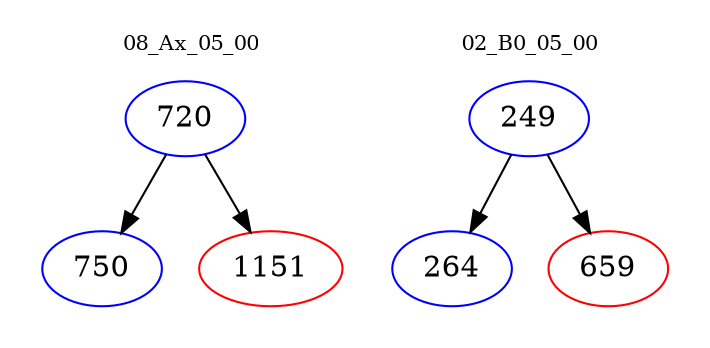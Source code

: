 digraph{
subgraph cluster_0 {
color = white
label = "08_Ax_05_00";
fontsize=10;
T0_720 [label="720", color="blue"]
T0_720 -> T0_750 [color="black"]
T0_750 [label="750", color="blue"]
T0_720 -> T0_1151 [color="black"]
T0_1151 [label="1151", color="red"]
}
subgraph cluster_1 {
color = white
label = "02_B0_05_00";
fontsize=10;
T1_249 [label="249", color="blue"]
T1_249 -> T1_264 [color="black"]
T1_264 [label="264", color="blue"]
T1_249 -> T1_659 [color="black"]
T1_659 [label="659", color="red"]
}
}
